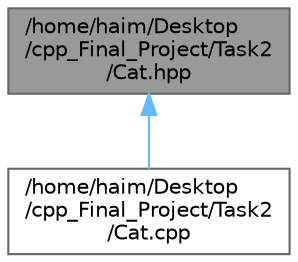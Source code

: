 digraph "/home/haim/Desktop/cpp_Final_Project/Task2/Cat.hpp"
{
 // LATEX_PDF_SIZE
  bgcolor="transparent";
  edge [fontname=Helvetica,fontsize=10,labelfontname=Helvetica,labelfontsize=10];
  node [fontname=Helvetica,fontsize=10,shape=box,height=0.2,width=0.4];
  Node1 [id="Node000001",label="/home/haim/Desktop\l/cpp_Final_Project/Task2\l/Cat.hpp",height=0.2,width=0.4,color="gray40", fillcolor="grey60", style="filled", fontcolor="black",tooltip=" "];
  Node1 -> Node2 [id="edge2_Node000001_Node000002",dir="back",color="steelblue1",style="solid",tooltip=" "];
  Node2 [id="Node000002",label="/home/haim/Desktop\l/cpp_Final_Project/Task2\l/Cat.cpp",height=0.2,width=0.4,color="grey40", fillcolor="white", style="filled",URL="$Cat_8cpp.html",tooltip=" "];
}
